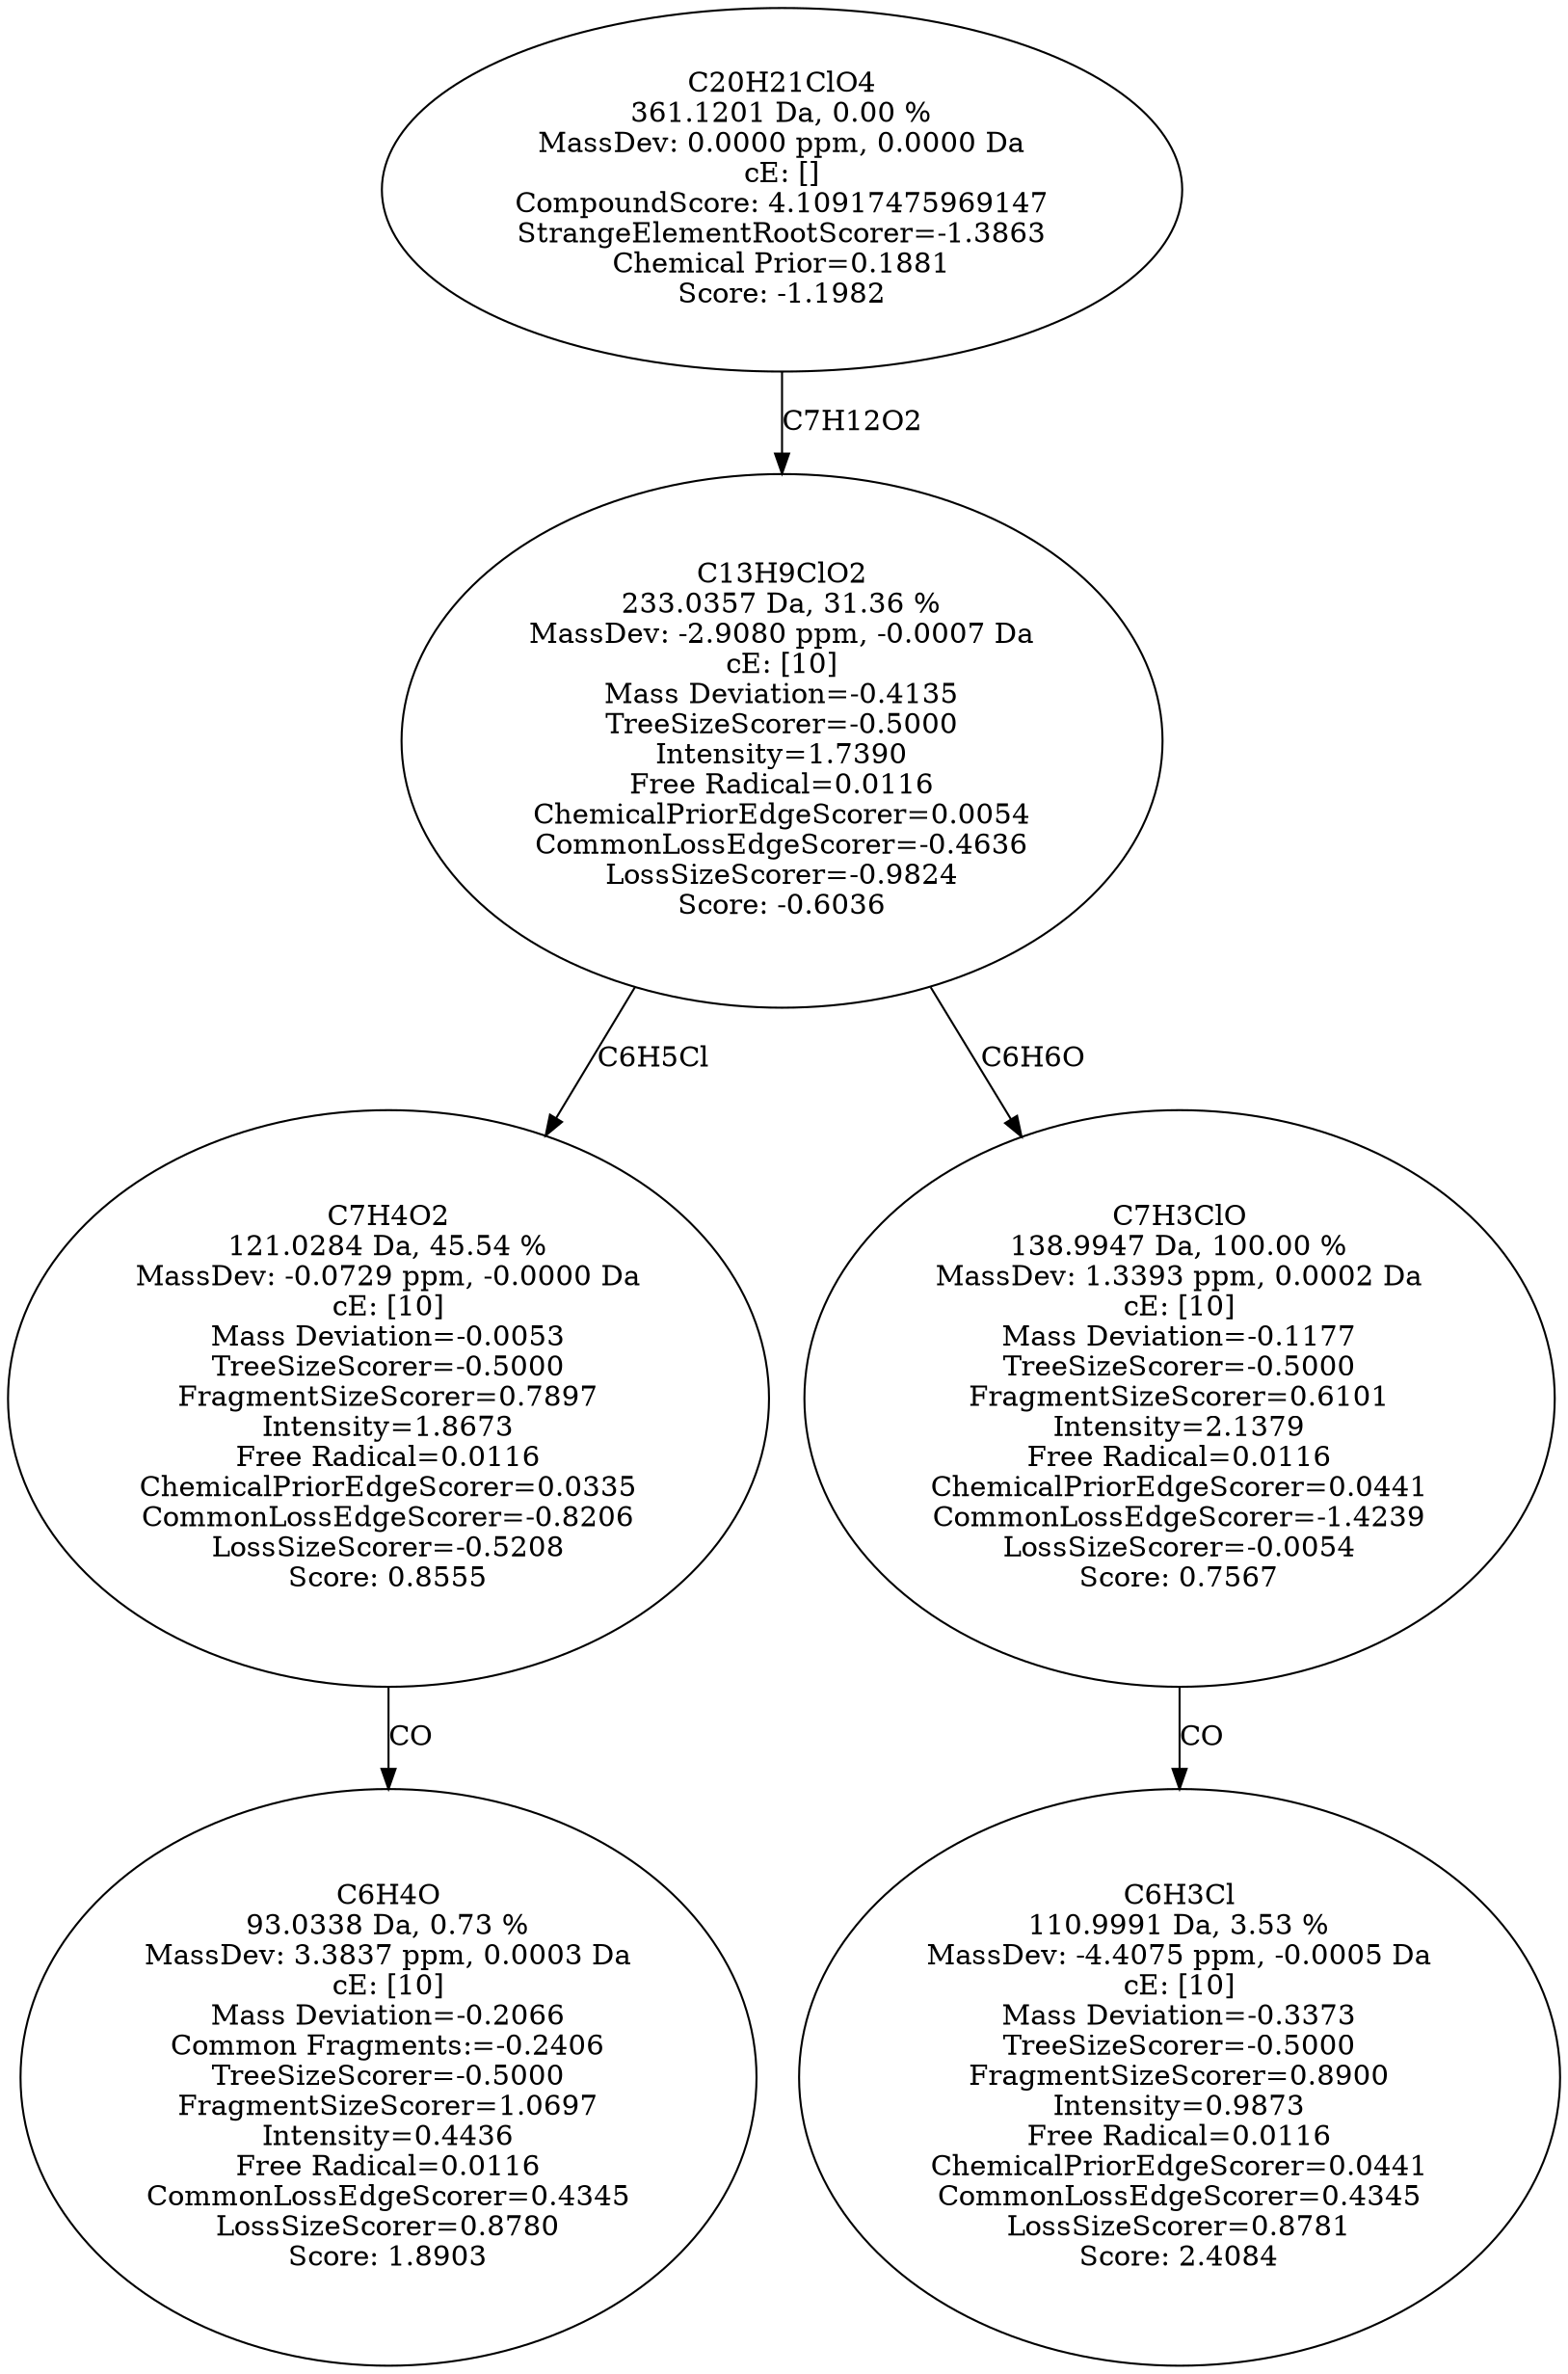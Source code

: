 strict digraph {
v1 [label="C6H4O\n93.0338 Da, 0.73 %\nMassDev: 3.3837 ppm, 0.0003 Da\ncE: [10]\nMass Deviation=-0.2066\nCommon Fragments:=-0.2406\nTreeSizeScorer=-0.5000\nFragmentSizeScorer=1.0697\nIntensity=0.4436\nFree Radical=0.0116\nCommonLossEdgeScorer=0.4345\nLossSizeScorer=0.8780\nScore: 1.8903"];
v2 [label="C7H4O2\n121.0284 Da, 45.54 %\nMassDev: -0.0729 ppm, -0.0000 Da\ncE: [10]\nMass Deviation=-0.0053\nTreeSizeScorer=-0.5000\nFragmentSizeScorer=0.7897\nIntensity=1.8673\nFree Radical=0.0116\nChemicalPriorEdgeScorer=0.0335\nCommonLossEdgeScorer=-0.8206\nLossSizeScorer=-0.5208\nScore: 0.8555"];
v3 [label="C6H3Cl\n110.9991 Da, 3.53 %\nMassDev: -4.4075 ppm, -0.0005 Da\ncE: [10]\nMass Deviation=-0.3373\nTreeSizeScorer=-0.5000\nFragmentSizeScorer=0.8900\nIntensity=0.9873\nFree Radical=0.0116\nChemicalPriorEdgeScorer=0.0441\nCommonLossEdgeScorer=0.4345\nLossSizeScorer=0.8781\nScore: 2.4084"];
v4 [label="C7H3ClO\n138.9947 Da, 100.00 %\nMassDev: 1.3393 ppm, 0.0002 Da\ncE: [10]\nMass Deviation=-0.1177\nTreeSizeScorer=-0.5000\nFragmentSizeScorer=0.6101\nIntensity=2.1379\nFree Radical=0.0116\nChemicalPriorEdgeScorer=0.0441\nCommonLossEdgeScorer=-1.4239\nLossSizeScorer=-0.0054\nScore: 0.7567"];
v5 [label="C13H9ClO2\n233.0357 Da, 31.36 %\nMassDev: -2.9080 ppm, -0.0007 Da\ncE: [10]\nMass Deviation=-0.4135\nTreeSizeScorer=-0.5000\nIntensity=1.7390\nFree Radical=0.0116\nChemicalPriorEdgeScorer=0.0054\nCommonLossEdgeScorer=-0.4636\nLossSizeScorer=-0.9824\nScore: -0.6036"];
v6 [label="C20H21ClO4\n361.1201 Da, 0.00 %\nMassDev: 0.0000 ppm, 0.0000 Da\ncE: []\nCompoundScore: 4.10917475969147\nStrangeElementRootScorer=-1.3863\nChemical Prior=0.1881\nScore: -1.1982"];
v2 -> v1 [label="CO"];
v5 -> v2 [label="C6H5Cl"];
v4 -> v3 [label="CO"];
v5 -> v4 [label="C6H6O"];
v6 -> v5 [label="C7H12O2"];
}